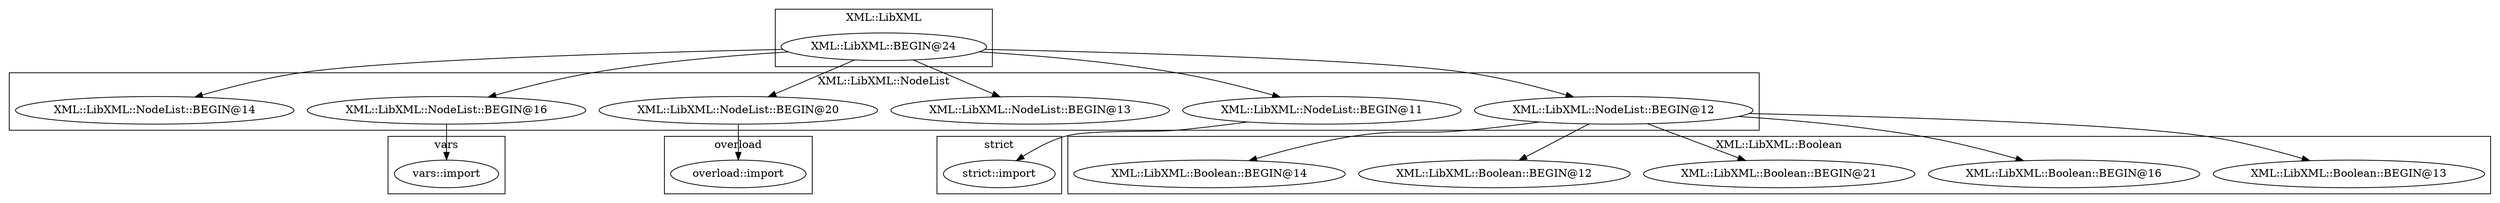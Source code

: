 digraph {
graph [overlap=false]
subgraph cluster_vars {
	label="vars";
	"vars::import";
}
subgraph cluster_XML_LibXML_Boolean {
	label="XML::LibXML::Boolean";
	"XML::LibXML::Boolean::BEGIN@13";
	"XML::LibXML::Boolean::BEGIN@16";
	"XML::LibXML::Boolean::BEGIN@21";
	"XML::LibXML::Boolean::BEGIN@12";
	"XML::LibXML::Boolean::BEGIN@14";
}
subgraph cluster_XML_LibXML {
	label="XML::LibXML";
	"XML::LibXML::BEGIN@24";
}
subgraph cluster_strict {
	label="strict";
	"strict::import";
}
subgraph cluster_XML_LibXML_NodeList {
	label="XML::LibXML::NodeList";
	"XML::LibXML::NodeList::BEGIN@16";
	"XML::LibXML::NodeList::BEGIN@20";
	"XML::LibXML::NodeList::BEGIN@13";
	"XML::LibXML::NodeList::BEGIN@11";
	"XML::LibXML::NodeList::BEGIN@12";
	"XML::LibXML::NodeList::BEGIN@14";
}
subgraph cluster_overload {
	label="overload";
	"overload::import";
}
"XML::LibXML::NodeList::BEGIN@12" -> "XML::LibXML::Boolean::BEGIN@13";
"XML::LibXML::BEGIN@24" -> "XML::LibXML::NodeList::BEGIN@16";
"XML::LibXML::BEGIN@24" -> "XML::LibXML::NodeList::BEGIN@14";
"XML::LibXML::NodeList::BEGIN@12" -> "XML::LibXML::Boolean::BEGIN@12";
"XML::LibXML::BEGIN@24" -> "XML::LibXML::NodeList::BEGIN@13";
"XML::LibXML::NodeList::BEGIN@20" -> "overload::import";
"XML::LibXML::NodeList::BEGIN@16" -> "vars::import";
"XML::LibXML::NodeList::BEGIN@12" -> "XML::LibXML::Boolean::BEGIN@16";
"XML::LibXML::NodeList::BEGIN@12" -> "XML::LibXML::Boolean::BEGIN@21";
"XML::LibXML::NodeList::BEGIN@11" -> "strict::import";
"XML::LibXML::BEGIN@24" -> "XML::LibXML::NodeList::BEGIN@12";
"XML::LibXML::BEGIN@24" -> "XML::LibXML::NodeList::BEGIN@20";
"XML::LibXML::NodeList::BEGIN@12" -> "XML::LibXML::Boolean::BEGIN@14";
"XML::LibXML::BEGIN@24" -> "XML::LibXML::NodeList::BEGIN@11";
}

